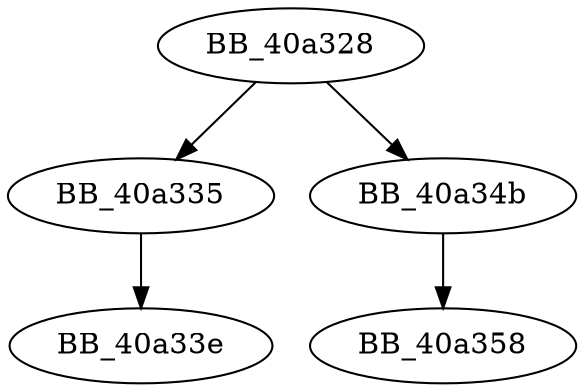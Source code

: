 DiGraph __lock_file2{
BB_40a328->BB_40a335
BB_40a328->BB_40a34b
BB_40a335->BB_40a33e
BB_40a34b->BB_40a358
}
